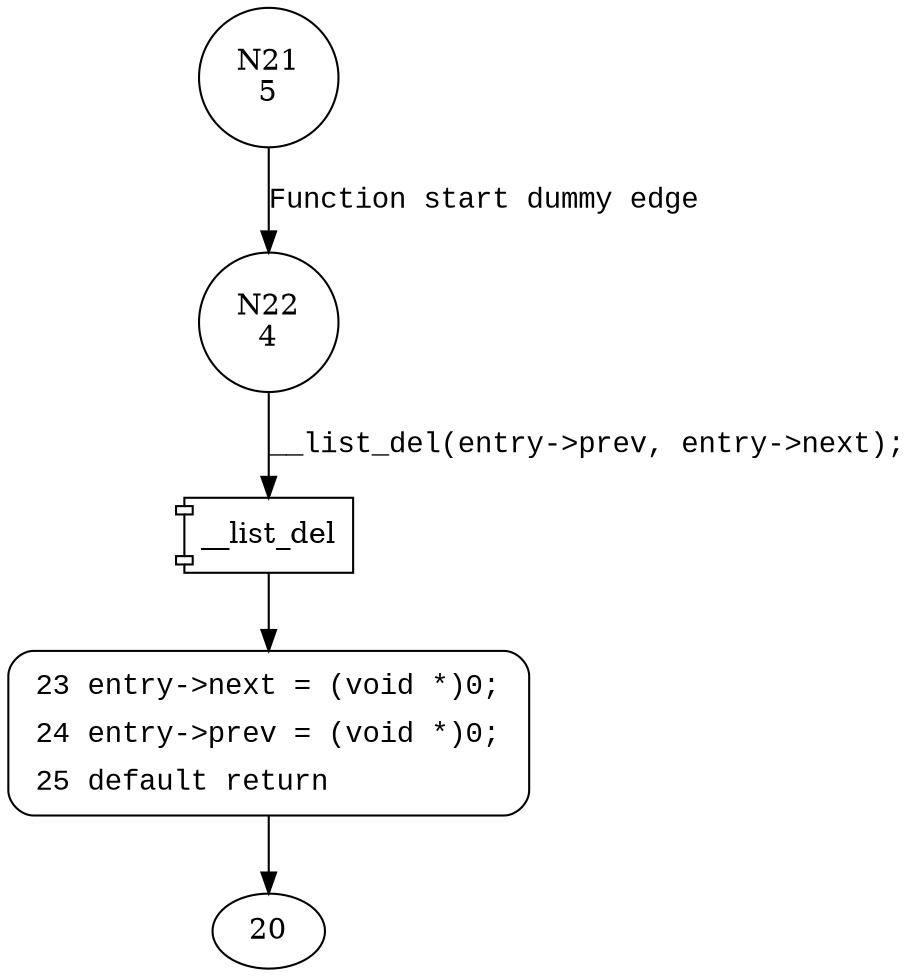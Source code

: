 digraph list_del {
21 [shape="circle" label="N21\n5"]
22 [shape="circle" label="N22\n4"]
23 [shape="circle" label="N23\n3"]
23 [style="filled,bold" penwidth="1" fillcolor="white" fontname="Courier New" shape="Mrecord" label=<<table border="0" cellborder="0" cellpadding="3" bgcolor="white"><tr><td align="right">23</td><td align="left">entry-&gt;next = (void *)0;</td></tr><tr><td align="right">24</td><td align="left">entry-&gt;prev = (void *)0;</td></tr><tr><td align="right">25</td><td align="left">default return</td></tr></table>>]
23 -> 20[label=""]
21 -> 22 [label="Function start dummy edge" fontname="Courier New"]
100001 [shape="component" label="__list_del"]
22 -> 100001 [label="__list_del(entry->prev, entry->next);" fontname="Courier New"]
100001 -> 23 [label="" fontname="Courier New"]
}